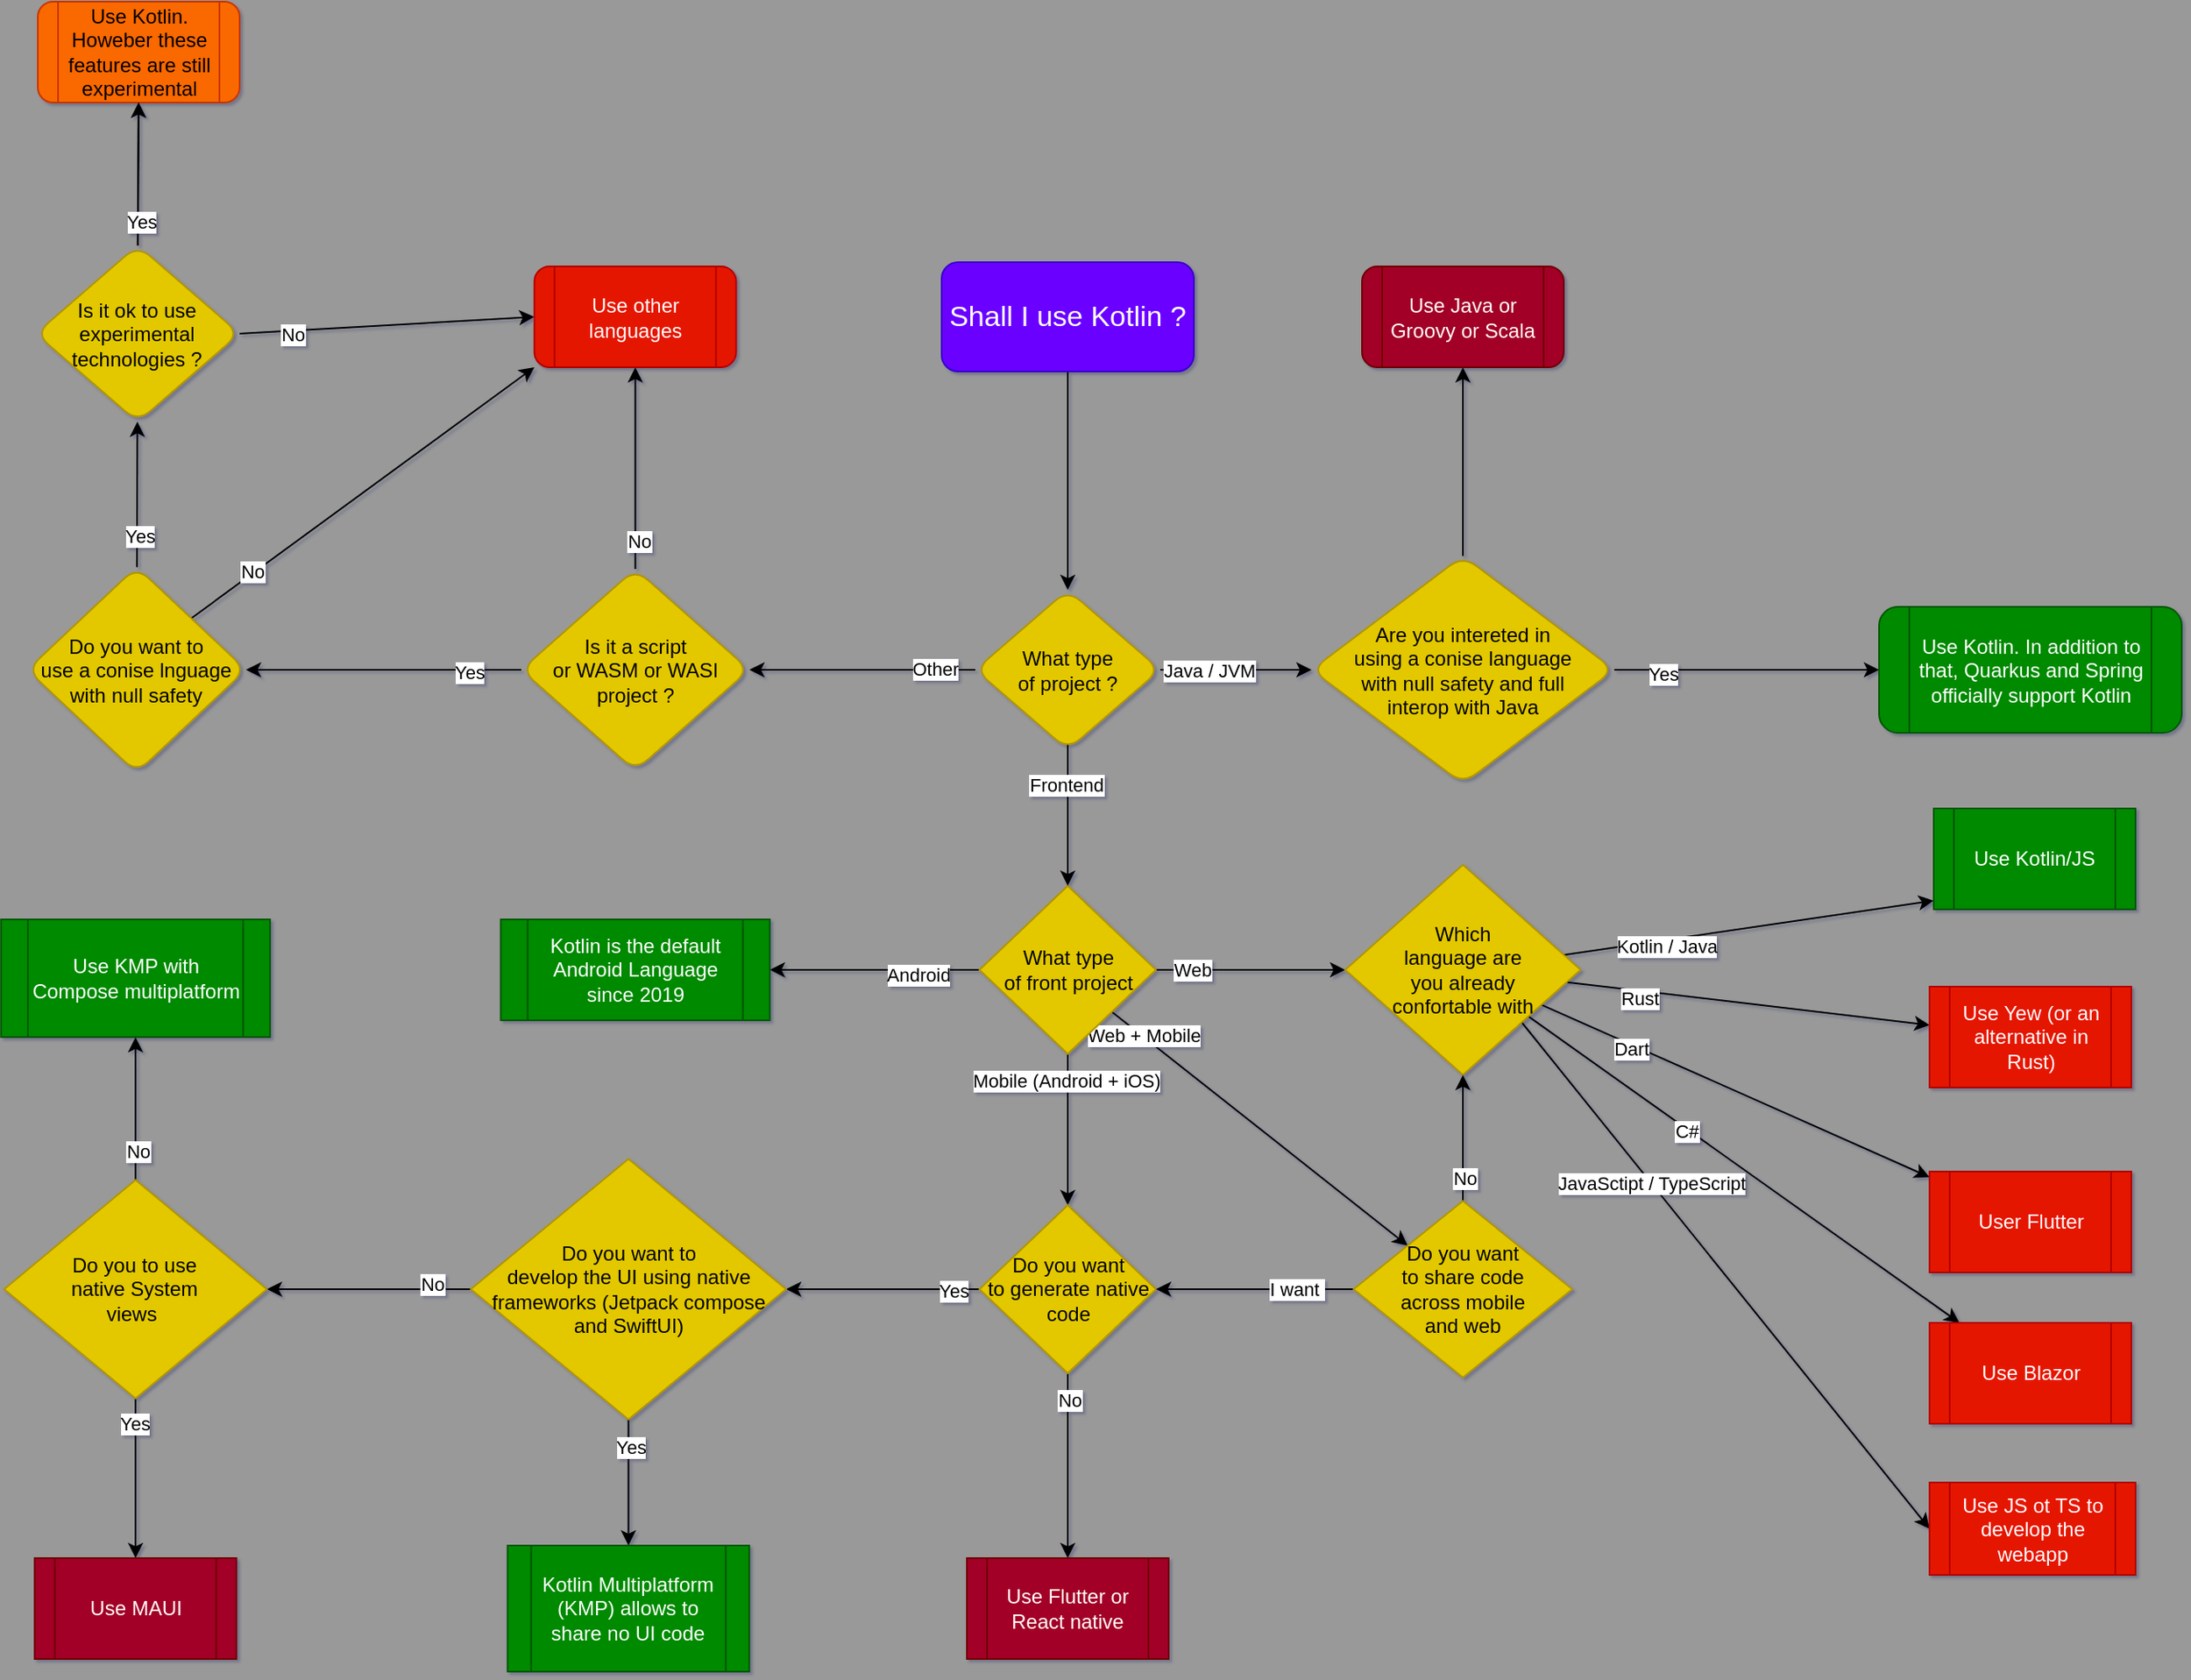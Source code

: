 <mxfile>
    <diagram id="Acv-mW_82h9PubKR8HCS" name="Page-1">
        <mxGraphModel dx="1579" dy="1681" grid="1" gridSize="10" guides="1" tooltips="1" connect="1" arrows="1" fold="1" page="1" pageScale="1" pageWidth="850" pageHeight="1100" background="#999999" math="0" shadow="1">
            <root>
                <mxCell id="0"/>
                <mxCell id="1" parent="0"/>
                <mxCell id="15" value="" style="edgeStyle=none;html=1;" parent="1" source="2" target="14" edge="1">
                    <mxGeometry relative="1" as="geometry"/>
                </mxCell>
                <mxCell id="2" value="Shall I use Kotlin ?" style="rounded=1;whiteSpace=wrap;html=1;fillColor=#6a00ff;fontColor=#ffffff;strokeColor=#3700CC;fontSize=17;" parent="1" vertex="1">
                    <mxGeometry x="320" y="-55" width="150" height="65" as="geometry"/>
                </mxCell>
                <mxCell id="6" value="" style="edgeStyle=none;html=1;entryX=1;entryY=0.5;entryDx=0;entryDy=0;" parent="1" source="3" target="8" edge="1">
                    <mxGeometry relative="1" as="geometry">
                        <mxPoint x="270" y="366" as="targetPoint"/>
                    </mxGeometry>
                </mxCell>
                <mxCell id="9" value="Android" style="edgeLabel;html=1;align=center;verticalAlign=middle;resizable=0;points=[];" parent="6" vertex="1" connectable="0">
                    <mxGeometry x="-0.411" y="2" relative="1" as="geometry">
                        <mxPoint y="1" as="offset"/>
                    </mxGeometry>
                </mxCell>
                <mxCell id="12" value="" style="edgeStyle=none;html=1;" parent="1" source="3" target="11" edge="1">
                    <mxGeometry relative="1" as="geometry"/>
                </mxCell>
                <mxCell id="25" value="Mobile (Android + iOS)" style="edgeLabel;html=1;align=center;verticalAlign=middle;resizable=0;points=[];" parent="12" vertex="1" connectable="0">
                    <mxGeometry x="-0.644" y="-1" relative="1" as="geometry">
                        <mxPoint as="offset"/>
                    </mxGeometry>
                </mxCell>
                <mxCell id="74" value="" style="edgeStyle=none;html=1;" parent="1" source="3" target="73" edge="1">
                    <mxGeometry relative="1" as="geometry"/>
                </mxCell>
                <mxCell id="75" value="Web" style="edgeLabel;html=1;align=center;verticalAlign=middle;resizable=0;points=[];" parent="74" vertex="1" connectable="0">
                    <mxGeometry x="-0.631" relative="1" as="geometry">
                        <mxPoint as="offset"/>
                    </mxGeometry>
                </mxCell>
                <mxCell id="77" style="edgeStyle=none;html=1;exitX=1;exitY=1;exitDx=0;exitDy=0;" parent="1" source="3" target="76" edge="1">
                    <mxGeometry relative="1" as="geometry"/>
                </mxCell>
                <mxCell id="78" value="Web + Mobile" style="edgeLabel;html=1;align=center;verticalAlign=middle;resizable=0;points=[];" parent="77" vertex="1" connectable="0">
                    <mxGeometry x="-0.784" y="1" relative="1" as="geometry">
                        <mxPoint x="-1" as="offset"/>
                    </mxGeometry>
                </mxCell>
                <mxCell id="3" value="What type &lt;br&gt;of front project" style="rhombus;whiteSpace=wrap;html=1;fillColor=#e3c800;fontColor=#000000;strokeColor=#B09500;" parent="1" vertex="1">
                    <mxGeometry x="342.5" y="316" width="105" height="100" as="geometry"/>
                </mxCell>
                <mxCell id="4" value="" style="endArrow=classic;html=1;exitX=0.5;exitY=1;exitDx=0;exitDy=0;entryX=0.5;entryY=0;entryDx=0;entryDy=0;" parent="1" target="3" edge="1">
                    <mxGeometry width="50" height="50" relative="1" as="geometry">
                        <mxPoint x="395" y="230" as="sourcePoint"/>
                        <mxPoint x="500" y="260" as="targetPoint"/>
                    </mxGeometry>
                </mxCell>
                <mxCell id="16" value="Frontend" style="edgeLabel;html=1;align=center;verticalAlign=middle;resizable=0;points=[];" parent="4" vertex="1" connectable="0">
                    <mxGeometry x="-0.4" y="-1" relative="1" as="geometry">
                        <mxPoint as="offset"/>
                    </mxGeometry>
                </mxCell>
                <mxCell id="8" value="Kotlin is the default Android Language since 2019" style="shape=process;whiteSpace=wrap;html=1;backgroundOutline=1;fillColor=#008a00;fontColor=#ffffff;strokeColor=#005700;" parent="1" vertex="1">
                    <mxGeometry x="57.82" y="336" width="160" height="60" as="geometry"/>
                </mxCell>
                <mxCell id="38" value="" style="edgeStyle=none;html=1;" parent="1" source="11" target="37" edge="1">
                    <mxGeometry relative="1" as="geometry"/>
                </mxCell>
                <mxCell id="41" value="No" style="edgeLabel;html=1;align=center;verticalAlign=middle;resizable=0;points=[];" parent="38" vertex="1" connectable="0">
                    <mxGeometry x="-0.713" y="1" relative="1" as="geometry">
                        <mxPoint as="offset"/>
                    </mxGeometry>
                </mxCell>
                <mxCell id="40" style="edgeStyle=none;html=1;exitX=0;exitY=0.5;exitDx=0;exitDy=0;entryX=1;entryY=0.5;entryDx=0;entryDy=0;" parent="1" source="11" target="39" edge="1">
                    <mxGeometry relative="1" as="geometry"/>
                </mxCell>
                <mxCell id="45" value="Yes" style="edgeLabel;html=1;align=center;verticalAlign=middle;resizable=0;points=[];" parent="40" vertex="1" connectable="0">
                    <mxGeometry x="-0.73" y="1" relative="1" as="geometry">
                        <mxPoint as="offset"/>
                    </mxGeometry>
                </mxCell>
                <mxCell id="11" value="Do you want &lt;br&gt;to generate native code" style="rhombus;whiteSpace=wrap;html=1;fillColor=#e3c800;strokeColor=#B09500;fontColor=#000000;" parent="1" vertex="1">
                    <mxGeometry x="342.5" y="506" width="105" height="100" as="geometry"/>
                </mxCell>
                <mxCell id="28" style="edgeStyle=none;html=1;exitX=1;exitY=0.5;exitDx=0;exitDy=0;entryX=0;entryY=0.5;entryDx=0;entryDy=0;" parent="1" source="14" target="17" edge="1">
                    <mxGeometry relative="1" as="geometry"/>
                </mxCell>
                <mxCell id="29" value="Java / JVM" style="edgeLabel;html=1;align=center;verticalAlign=middle;resizable=0;points=[];" parent="28" vertex="1" connectable="0">
                    <mxGeometry x="-0.74" y="-1" relative="1" as="geometry">
                        <mxPoint x="17" y="-1" as="offset"/>
                    </mxGeometry>
                </mxCell>
                <mxCell id="30" style="edgeStyle=none;html=1;exitX=0;exitY=0.5;exitDx=0;exitDy=0;entryX=1;entryY=0.5;entryDx=0;entryDy=0;" parent="1" source="14" target="23" edge="1">
                    <mxGeometry relative="1" as="geometry"/>
                </mxCell>
                <mxCell id="31" value="Other" style="edgeLabel;html=1;align=center;verticalAlign=middle;resizable=0;points=[];" parent="30" vertex="1" connectable="0">
                    <mxGeometry x="-0.639" y="-1" relative="1" as="geometry">
                        <mxPoint as="offset"/>
                    </mxGeometry>
                </mxCell>
                <mxCell id="14" value="What type &lt;br&gt;of project ?" style="rhombus;whiteSpace=wrap;html=1;fillColor=#e3c800;strokeColor=#B09500;fontColor=#000000;rounded=1;" parent="1" vertex="1">
                    <mxGeometry x="340" y="140" width="110" height="95" as="geometry"/>
                </mxCell>
                <mxCell id="33" style="edgeStyle=none;html=1;exitX=1;exitY=0.5;exitDx=0;exitDy=0;entryX=0;entryY=0.5;entryDx=0;entryDy=0;" parent="1" source="17" target="21" edge="1">
                    <mxGeometry relative="1" as="geometry"/>
                </mxCell>
                <mxCell id="34" value="Yes" style="edgeLabel;html=1;align=center;verticalAlign=middle;resizable=0;points=[];" parent="33" vertex="1" connectable="0">
                    <mxGeometry x="-0.637" y="-2" relative="1" as="geometry">
                        <mxPoint as="offset"/>
                    </mxGeometry>
                </mxCell>
                <mxCell id="36" value="" style="edgeStyle=none;html=1;" parent="1" source="17" target="35" edge="1">
                    <mxGeometry relative="1" as="geometry"/>
                </mxCell>
                <mxCell id="17" value="Are you intereted in &lt;br&gt;using a conise language &lt;br&gt;with null safety and full &lt;br&gt;interop with Java" style="rhombus;whiteSpace=wrap;html=1;fillColor=#e3c800;strokeColor=#B09500;fontColor=#000000;rounded=1;" parent="1" vertex="1">
                    <mxGeometry x="540" y="119.69" width="180" height="135.62" as="geometry"/>
                </mxCell>
                <mxCell id="62" style="edgeStyle=none;html=1;exitX=0;exitY=0.5;exitDx=0;exitDy=0;entryX=1;entryY=0.5;entryDx=0;entryDy=0;" parent="1" source="23" target="53" edge="1">
                    <mxGeometry relative="1" as="geometry"/>
                </mxCell>
                <mxCell id="63" value="Yes" style="edgeLabel;html=1;align=center;verticalAlign=middle;resizable=0;points=[];" parent="62" vertex="1" connectable="0">
                    <mxGeometry x="-0.617" y="1" relative="1" as="geometry">
                        <mxPoint as="offset"/>
                    </mxGeometry>
                </mxCell>
                <mxCell id="65" value="" style="edgeStyle=none;html=1;" parent="1" source="23" target="64" edge="1">
                    <mxGeometry relative="1" as="geometry"/>
                </mxCell>
                <mxCell id="66" value="No" style="edgeLabel;html=1;align=center;verticalAlign=middle;resizable=0;points=[];" parent="65" vertex="1" connectable="0">
                    <mxGeometry x="-0.729" y="-2" relative="1" as="geometry">
                        <mxPoint as="offset"/>
                    </mxGeometry>
                </mxCell>
                <mxCell id="23" value="Is it a script&lt;br&gt;or WASM or WASI&lt;br&gt;project ?" style="rhombus;whiteSpace=wrap;html=1;fillColor=#e3c800;strokeColor=#B09500;fontColor=#000000;rounded=1;" parent="1" vertex="1">
                    <mxGeometry x="70" y="127.5" width="135.63" height="120" as="geometry"/>
                </mxCell>
                <mxCell id="21" value="Use Kotlin. In addition to that, Quarkus and Spring officially support Kotlin" style="shape=process;whiteSpace=wrap;html=1;backgroundOutline=1;fillColor=#008a00;strokeColor=#005700;fontColor=#ffffff;rounded=1;" parent="1" vertex="1">
                    <mxGeometry x="877.5" y="150" width="180" height="75" as="geometry"/>
                </mxCell>
                <mxCell id="35" value="Use Java or Groovy or Scala" style="shape=process;whiteSpace=wrap;html=1;backgroundOutline=1;fillColor=#a20025;strokeColor=#6F0000;fontColor=#ffffff;rounded=1;" parent="1" vertex="1">
                    <mxGeometry x="570" y="-52.5" width="120" height="60" as="geometry"/>
                </mxCell>
                <mxCell id="37" value="Use Flutter or React native" style="shape=process;whiteSpace=wrap;html=1;backgroundOutline=1;fillColor=#a20025;strokeColor=#6F0000;fontColor=#ffffff;" parent="1" vertex="1">
                    <mxGeometry x="335" y="716" width="120" height="60" as="geometry"/>
                </mxCell>
                <mxCell id="43" value="" style="edgeStyle=none;html=1;" parent="1" source="39" target="42" edge="1">
                    <mxGeometry relative="1" as="geometry"/>
                </mxCell>
                <mxCell id="44" value="Yes" style="edgeLabel;html=1;align=center;verticalAlign=middle;resizable=0;points=[];" parent="43" vertex="1" connectable="0">
                    <mxGeometry x="-0.566" y="1" relative="1" as="geometry">
                        <mxPoint as="offset"/>
                    </mxGeometry>
                </mxCell>
                <mxCell id="47" value="" style="edgeStyle=none;html=1;" parent="1" source="39" target="46" edge="1">
                    <mxGeometry relative="1" as="geometry"/>
                </mxCell>
                <mxCell id="48" value="No" style="edgeLabel;html=1;align=center;verticalAlign=middle;resizable=0;points=[];" parent="47" vertex="1" connectable="0">
                    <mxGeometry x="-0.619" y="-3" relative="1" as="geometry">
                        <mxPoint as="offset"/>
                    </mxGeometry>
                </mxCell>
                <mxCell id="39" value="Do you want to &lt;br&gt;develop the UI using native frameworks (Jetpack compose &lt;br&gt;and SwiftUI)" style="rhombus;whiteSpace=wrap;html=1;fillColor=#e3c800;strokeColor=#B09500;fontColor=#000000;" parent="1" vertex="1">
                    <mxGeometry x="40" y="478.5" width="187.5" height="155" as="geometry"/>
                </mxCell>
                <mxCell id="42" value="Kotlin Multiplatform (KMP) allows to share no UI code" style="shape=process;whiteSpace=wrap;html=1;backgroundOutline=1;fillColor=#008a00;strokeColor=#005700;fontColor=#ffffff;" parent="1" vertex="1">
                    <mxGeometry x="61.87" y="708.5" width="143.75" height="75" as="geometry"/>
                </mxCell>
                <mxCell id="50" value="" style="edgeStyle=none;html=1;" parent="1" source="46" target="49" edge="1">
                    <mxGeometry relative="1" as="geometry"/>
                </mxCell>
                <mxCell id="71" value="Yes" style="edgeLabel;html=1;align=center;verticalAlign=middle;resizable=0;points=[];" parent="50" vertex="1" connectable="0">
                    <mxGeometry x="-0.685" y="-1" relative="1" as="geometry">
                        <mxPoint as="offset"/>
                    </mxGeometry>
                </mxCell>
                <mxCell id="52" style="edgeStyle=none;html=1;exitX=0.5;exitY=0;exitDx=0;exitDy=0;entryX=0.5;entryY=1;entryDx=0;entryDy=0;" parent="1" source="46" target="51" edge="1">
                    <mxGeometry relative="1" as="geometry"/>
                </mxCell>
                <mxCell id="72" value="No" style="edgeLabel;html=1;align=center;verticalAlign=middle;resizable=0;points=[];" parent="52" vertex="1" connectable="0">
                    <mxGeometry x="-0.596" y="-1" relative="1" as="geometry">
                        <mxPoint as="offset"/>
                    </mxGeometry>
                </mxCell>
                <mxCell id="46" value="Do you to use &lt;br&gt;native System&lt;br&gt;views&amp;nbsp;" style="rhombus;whiteSpace=wrap;html=1;fillColor=#e3c800;strokeColor=#B09500;fontColor=#000000;" parent="1" vertex="1">
                    <mxGeometry x="-237.51" y="491" width="156.25" height="130" as="geometry"/>
                </mxCell>
                <mxCell id="49" value="Use MAUI" style="shape=process;whiteSpace=wrap;html=1;backgroundOutline=1;fillColor=#a20025;strokeColor=#6F0000;fontColor=#ffffff;" parent="1" vertex="1">
                    <mxGeometry x="-219.375" y="716" width="120" height="60" as="geometry"/>
                </mxCell>
                <mxCell id="51" value="Use KMP with Compose multiplatform" style="shape=process;whiteSpace=wrap;html=1;backgroundOutline=1;fillColor=#008a00;strokeColor=#005700;fontColor=#ffffff;" parent="1" vertex="1">
                    <mxGeometry x="-239.38" y="336" width="160" height="70" as="geometry"/>
                </mxCell>
                <mxCell id="57" value="" style="edgeStyle=none;html=1;" parent="1" source="53" target="56" edge="1">
                    <mxGeometry relative="1" as="geometry"/>
                </mxCell>
                <mxCell id="59" value="Yes" style="edgeLabel;html=1;align=center;verticalAlign=middle;resizable=0;points=[];" parent="57" vertex="1" connectable="0">
                    <mxGeometry x="-0.56" y="-1" relative="1" as="geometry">
                        <mxPoint as="offset"/>
                    </mxGeometry>
                </mxCell>
                <mxCell id="67" style="edgeStyle=none;html=1;exitX=1;exitY=0;exitDx=0;exitDy=0;entryX=0;entryY=1;entryDx=0;entryDy=0;" parent="1" source="53" target="64" edge="1">
                    <mxGeometry relative="1" as="geometry"/>
                </mxCell>
                <mxCell id="68" value="No" style="edgeLabel;html=1;align=center;verticalAlign=middle;resizable=0;points=[];" parent="67" vertex="1" connectable="0">
                    <mxGeometry x="-0.64" y="2" relative="1" as="geometry">
                        <mxPoint as="offset"/>
                    </mxGeometry>
                </mxCell>
                <mxCell id="53" value="Do you want to&lt;br&gt;use a conise lnguage&lt;br&gt;with null safety" style="rhombus;whiteSpace=wrap;html=1;fillColor=#e3c800;strokeColor=#B09500;fontColor=#000000;rounded=1;" parent="1" vertex="1">
                    <mxGeometry x="-223.75" y="126.25" width="130" height="122.5" as="geometry"/>
                </mxCell>
                <mxCell id="54" value="Use Kotlin. Howeber these features are still experimental" style="shape=process;whiteSpace=wrap;html=1;backgroundOutline=1;fillColor=#fa6800;strokeColor=#C73500;fontColor=#000000;rounded=1;" parent="1" vertex="1">
                    <mxGeometry x="-217.5" y="-210" width="120" height="60" as="geometry"/>
                </mxCell>
                <mxCell id="58" style="edgeStyle=none;html=1;exitX=0.5;exitY=0;exitDx=0;exitDy=0;entryX=0.5;entryY=1;entryDx=0;entryDy=0;" parent="1" source="56" target="54" edge="1">
                    <mxGeometry relative="1" as="geometry"/>
                </mxCell>
                <mxCell id="60" value="" style="edgeStyle=none;html=1;" parent="1" source="56" target="54" edge="1">
                    <mxGeometry relative="1" as="geometry"/>
                </mxCell>
                <mxCell id="61" value="Yes" style="edgeLabel;html=1;align=center;verticalAlign=middle;resizable=0;points=[];" parent="60" vertex="1" connectable="0">
                    <mxGeometry x="-0.659" y="-2" relative="1" as="geometry">
                        <mxPoint as="offset"/>
                    </mxGeometry>
                </mxCell>
                <mxCell id="69" style="edgeStyle=none;html=1;exitX=1;exitY=0.5;exitDx=0;exitDy=0;entryX=0;entryY=0.5;entryDx=0;entryDy=0;" parent="1" source="56" target="64" edge="1">
                    <mxGeometry relative="1" as="geometry"/>
                </mxCell>
                <mxCell id="70" value="No" style="edgeLabel;html=1;align=center;verticalAlign=middle;resizable=0;points=[];" parent="69" vertex="1" connectable="0">
                    <mxGeometry x="-0.642" y="-2" relative="1" as="geometry">
                        <mxPoint as="offset"/>
                    </mxGeometry>
                </mxCell>
                <mxCell id="56" value="Is it ok to use experimental technologies ?" style="rhombus;whiteSpace=wrap;html=1;fillColor=#e3c800;strokeColor=#B09500;fontColor=#000000;rounded=1;" parent="1" vertex="1">
                    <mxGeometry x="-218.75" y="-65" width="121.25" height="105" as="geometry"/>
                </mxCell>
                <mxCell id="64" value="Use other languages" style="shape=process;whiteSpace=wrap;html=1;backgroundOutline=1;fillColor=#e51400;strokeColor=#B20000;fontColor=#ffffff;rounded=1;" parent="1" vertex="1">
                    <mxGeometry x="77.815" y="-52.5" width="120" height="60" as="geometry"/>
                </mxCell>
                <mxCell id="80" value="" style="edgeStyle=none;html=1;exitX=1;exitY=1;exitDx=0;exitDy=0;entryX=0;entryY=0.5;entryDx=0;entryDy=0;" parent="1" source="73" target="79" edge="1">
                    <mxGeometry relative="1" as="geometry">
                        <mxPoint x="770" y="446" as="targetPoint"/>
                    </mxGeometry>
                </mxCell>
                <mxCell id="81" value="JavaSctipt / TypeScript" style="edgeLabel;html=1;align=center;verticalAlign=middle;resizable=0;points=[];" parent="80" vertex="1" connectable="0">
                    <mxGeometry x="-0.366" relative="1" as="geometry">
                        <mxPoint as="offset"/>
                    </mxGeometry>
                </mxCell>
                <mxCell id="97" value="" style="edgeStyle=none;html=1;" parent="1" source="73" edge="1">
                    <mxGeometry relative="1" as="geometry">
                        <mxPoint x="910" y="324.824" as="targetPoint"/>
                    </mxGeometry>
                </mxCell>
                <mxCell id="103" value="Kotlin / Java" style="edgeLabel;html=1;align=center;verticalAlign=middle;resizable=0;points=[];" parent="97" vertex="1" connectable="0">
                    <mxGeometry x="-0.451" y="-3" relative="1" as="geometry">
                        <mxPoint as="offset"/>
                    </mxGeometry>
                </mxCell>
                <mxCell id="99" value="" style="edgeStyle=none;html=1;" parent="1" source="73" target="98" edge="1">
                    <mxGeometry relative="1" as="geometry"/>
                </mxCell>
                <mxCell id="100" value="C#" style="edgeLabel;html=1;align=center;verticalAlign=middle;resizable=0;points=[];" parent="99" vertex="1" connectable="0">
                    <mxGeometry x="-0.267" y="-1" relative="1" as="geometry">
                        <mxPoint as="offset"/>
                    </mxGeometry>
                </mxCell>
                <mxCell id="102" value="" style="edgeStyle=none;html=1;" parent="1" source="73" target="101" edge="1">
                    <mxGeometry relative="1" as="geometry"/>
                </mxCell>
                <mxCell id="105" value="Dart" style="edgeLabel;html=1;align=center;verticalAlign=middle;resizable=0;points=[];" parent="102" vertex="1" connectable="0">
                    <mxGeometry x="-0.536" y="-2" relative="1" as="geometry">
                        <mxPoint as="offset"/>
                    </mxGeometry>
                </mxCell>
                <mxCell id="107" value="" style="edgeStyle=none;html=1;" parent="1" source="73" target="106" edge="1">
                    <mxGeometry relative="1" as="geometry"/>
                </mxCell>
                <mxCell id="108" value="Rust" style="edgeLabel;html=1;align=center;verticalAlign=middle;resizable=0;points=[];" parent="107" vertex="1" connectable="0">
                    <mxGeometry x="-0.296" relative="1" as="geometry">
                        <mxPoint x="-33" as="offset"/>
                    </mxGeometry>
                </mxCell>
                <mxCell id="73" value="Which &lt;br&gt;language are &lt;br&gt;you already&lt;br&gt;confortable with" style="rhombus;whiteSpace=wrap;html=1;fillColor=#e3c800;strokeColor=#B09500;fontColor=#000000;" parent="1" vertex="1">
                    <mxGeometry x="560" y="303.5" width="140" height="125" as="geometry"/>
                </mxCell>
                <mxCell id="83" style="edgeStyle=none;html=1;exitX=0;exitY=0.5;exitDx=0;exitDy=0;" parent="1" source="76" target="11" edge="1">
                    <mxGeometry relative="1" as="geometry"/>
                </mxCell>
                <mxCell id="84" value="I want&amp;nbsp;" style="edgeLabel;html=1;align=center;verticalAlign=middle;resizable=0;points=[];" parent="83" vertex="1" connectable="0">
                    <mxGeometry x="-0.422" relative="1" as="geometry">
                        <mxPoint as="offset"/>
                    </mxGeometry>
                </mxCell>
                <mxCell id="86" style="edgeStyle=none;html=1;exitX=0.5;exitY=0;exitDx=0;exitDy=0;entryX=0.5;entryY=1;entryDx=0;entryDy=0;" parent="1" source="76" target="73" edge="1">
                    <mxGeometry relative="1" as="geometry"/>
                </mxCell>
                <mxCell id="87" value="No" style="edgeLabel;html=1;align=center;verticalAlign=middle;resizable=0;points=[];" parent="86" vertex="1" connectable="0">
                    <mxGeometry x="-0.633" y="-1" relative="1" as="geometry">
                        <mxPoint as="offset"/>
                    </mxGeometry>
                </mxCell>
                <mxCell id="76" value="Do you want &lt;br&gt;to share code&lt;br&gt;across mobile &lt;br&gt;and web" style="rhombus;whiteSpace=wrap;html=1;fillColor=#e3c800;strokeColor=#B09500;fontColor=#000000;" parent="1" vertex="1">
                    <mxGeometry x="565" y="503.5" width="130" height="105" as="geometry"/>
                </mxCell>
                <mxCell id="79" value="Use JS ot TS to develop the webapp" style="shape=process;whiteSpace=wrap;html=1;backgroundOutline=1;fillColor=#e51400;strokeColor=#B20000;fontColor=#ffffff;" parent="1" vertex="1">
                    <mxGeometry x="907.5" y="671" width="122.5" height="55" as="geometry"/>
                </mxCell>
                <mxCell id="96" value="Use Kotlin/JS" style="shape=process;whiteSpace=wrap;html=1;backgroundOutline=1;fillColor=#008a00;strokeColor=#005700;fontColor=#ffffff;" parent="1" vertex="1">
                    <mxGeometry x="910" y="270" width="120" height="60" as="geometry"/>
                </mxCell>
                <mxCell id="98" value="Use Blazor" style="shape=process;whiteSpace=wrap;html=1;backgroundOutline=1;fillColor=#e51400;strokeColor=#B20000;fontColor=#ffffff;" parent="1" vertex="1">
                    <mxGeometry x="907.5" y="576" width="120" height="60" as="geometry"/>
                </mxCell>
                <mxCell id="101" value="User Flutter" style="shape=process;whiteSpace=wrap;html=1;backgroundOutline=1;fillColor=#e51400;strokeColor=#B20000;fontColor=#ffffff;" parent="1" vertex="1">
                    <mxGeometry x="907.5" y="486" width="120" height="60" as="geometry"/>
                </mxCell>
                <mxCell id="106" value="Use Yew (or an alternative in Rust)" style="shape=process;whiteSpace=wrap;html=1;backgroundOutline=1;fillColor=#e51400;strokeColor=#B20000;fontColor=#ffffff;" parent="1" vertex="1">
                    <mxGeometry x="907.5" y="376" width="120" height="60" as="geometry"/>
                </mxCell>
            </root>
        </mxGraphModel>
    </diagram>
</mxfile>